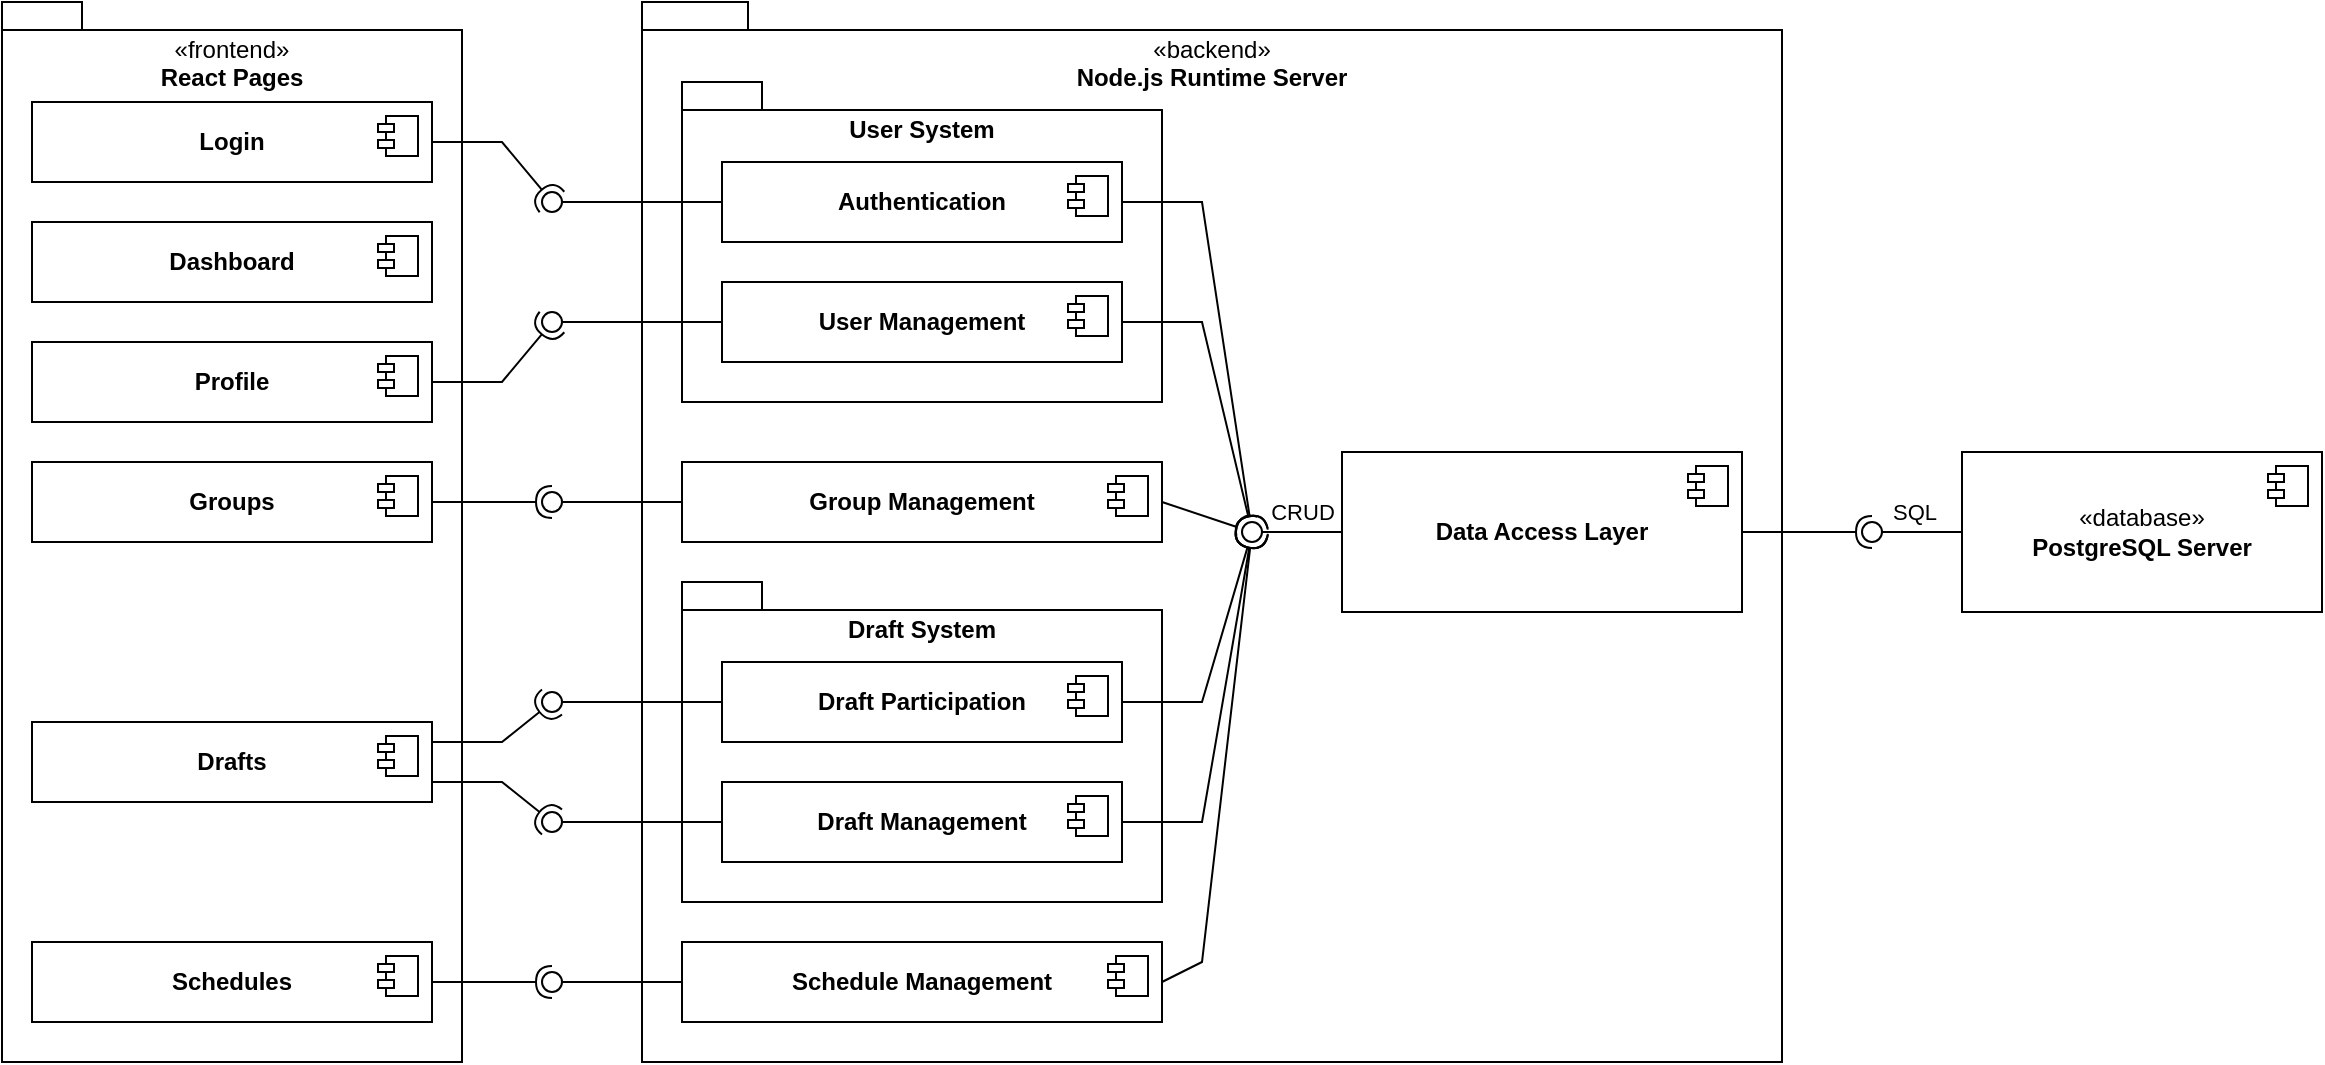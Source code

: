<mxfile version="27.0.9">
  <diagram name="Page-1" id="az0ytfuDng93OCFUPoFe">
    <mxGraphModel dx="2404" dy="914" grid="1" gridSize="10" guides="1" tooltips="1" connect="1" arrows="1" fold="1" page="1" pageScale="1" pageWidth="850" pageHeight="1100" math="0" shadow="0">
      <root>
        <mxCell id="0" />
        <mxCell id="1" parent="0" />
        <mxCell id="xVLZ2TeoEx-2LJkSJOE1-14" value="&lt;div&gt;&lt;span style=&quot;font-weight: 400; background-color: transparent; color: light-dark(rgb(0, 0, 0), rgb(255, 255, 255));&quot;&gt;«&lt;/span&gt;&lt;span style=&quot;font-weight: normal;&quot;&gt;backend&lt;/span&gt;&lt;span style=&quot;font-weight: 400; background-color: transparent; color: light-dark(rgb(0, 0, 0), rgb(255, 255, 255));&quot;&gt;»&lt;/span&gt;&lt;/div&gt;Node.js Runtime Server" style="shape=folder;fontStyle=1;spacingTop=10;tabWidth=40;tabHeight=14;tabPosition=left;html=1;whiteSpace=wrap;labelPosition=center;verticalLabelPosition=middle;align=center;verticalAlign=top;" parent="1" vertex="1">
          <mxGeometry x="110" y="340" width="570" height="530" as="geometry" />
        </mxCell>
        <mxCell id="xVLZ2TeoEx-2LJkSJOE1-86" value="&lt;div&gt;User System&lt;/div&gt;" style="shape=folder;fontStyle=1;spacingTop=10;tabWidth=40;tabHeight=14;tabPosition=left;html=1;whiteSpace=wrap;labelPosition=center;verticalLabelPosition=middle;align=center;verticalAlign=top;" parent="1" vertex="1">
          <mxGeometry x="130" y="380" width="240" height="160" as="geometry" />
        </mxCell>
        <mxCell id="xVLZ2TeoEx-2LJkSJOE1-55" value="&lt;div&gt;Draft System&lt;/div&gt;" style="shape=folder;fontStyle=1;spacingTop=10;tabWidth=40;tabHeight=14;tabPosition=left;html=1;whiteSpace=wrap;labelPosition=center;verticalLabelPosition=middle;align=center;verticalAlign=top;" parent="1" vertex="1">
          <mxGeometry x="130" y="630" width="240" height="160" as="geometry" />
        </mxCell>
        <mxCell id="xVLZ2TeoEx-2LJkSJOE1-4" value="&lt;b&gt;Authentication&lt;/b&gt;" style="html=1;dropTarget=0;whiteSpace=wrap;" parent="1" vertex="1">
          <mxGeometry x="150" y="420" width="200" height="40" as="geometry" />
        </mxCell>
        <mxCell id="xVLZ2TeoEx-2LJkSJOE1-5" value="" style="shape=module;jettyWidth=8;jettyHeight=4;" parent="xVLZ2TeoEx-2LJkSJOE1-4" vertex="1">
          <mxGeometry x="1" width="20" height="20" relative="1" as="geometry">
            <mxPoint x="-27" y="7" as="offset" />
          </mxGeometry>
        </mxCell>
        <mxCell id="xVLZ2TeoEx-2LJkSJOE1-6" value="&lt;b&gt;User Management&lt;/b&gt;" style="html=1;dropTarget=0;whiteSpace=wrap;" parent="1" vertex="1">
          <mxGeometry x="150" y="480" width="200" height="40" as="geometry" />
        </mxCell>
        <mxCell id="xVLZ2TeoEx-2LJkSJOE1-7" value="" style="shape=module;jettyWidth=8;jettyHeight=4;" parent="xVLZ2TeoEx-2LJkSJOE1-6" vertex="1">
          <mxGeometry x="1" width="20" height="20" relative="1" as="geometry">
            <mxPoint x="-27" y="7" as="offset" />
          </mxGeometry>
        </mxCell>
        <mxCell id="xVLZ2TeoEx-2LJkSJOE1-8" value="&lt;b&gt;Group Management&lt;/b&gt;" style="html=1;dropTarget=0;whiteSpace=wrap;" parent="1" vertex="1">
          <mxGeometry x="130" y="570" width="240" height="40" as="geometry" />
        </mxCell>
        <mxCell id="xVLZ2TeoEx-2LJkSJOE1-9" value="" style="shape=module;jettyWidth=8;jettyHeight=4;" parent="xVLZ2TeoEx-2LJkSJOE1-8" vertex="1">
          <mxGeometry x="1" width="20" height="20" relative="1" as="geometry">
            <mxPoint x="-27" y="7" as="offset" />
          </mxGeometry>
        </mxCell>
        <mxCell id="xVLZ2TeoEx-2LJkSJOE1-10" value="&lt;b&gt;Draft Management&lt;/b&gt;" style="html=1;dropTarget=0;whiteSpace=wrap;" parent="1" vertex="1">
          <mxGeometry x="150" y="730" width="200" height="40" as="geometry" />
        </mxCell>
        <mxCell id="xVLZ2TeoEx-2LJkSJOE1-11" value="" style="shape=module;jettyWidth=8;jettyHeight=4;" parent="xVLZ2TeoEx-2LJkSJOE1-10" vertex="1">
          <mxGeometry x="1" width="20" height="20" relative="1" as="geometry">
            <mxPoint x="-27" y="7" as="offset" />
          </mxGeometry>
        </mxCell>
        <mxCell id="xVLZ2TeoEx-2LJkSJOE1-12" value="&lt;b&gt;Schedule Management&lt;/b&gt;" style="html=1;dropTarget=0;whiteSpace=wrap;" parent="1" vertex="1">
          <mxGeometry x="130" y="810" width="240" height="40" as="geometry" />
        </mxCell>
        <mxCell id="xVLZ2TeoEx-2LJkSJOE1-13" value="" style="shape=module;jettyWidth=8;jettyHeight=4;" parent="xVLZ2TeoEx-2LJkSJOE1-12" vertex="1">
          <mxGeometry x="1" width="20" height="20" relative="1" as="geometry">
            <mxPoint x="-27" y="7" as="offset" />
          </mxGeometry>
        </mxCell>
        <mxCell id="xVLZ2TeoEx-2LJkSJOE1-15" value="&lt;b&gt;Data Access Layer&lt;/b&gt;" style="html=1;dropTarget=0;whiteSpace=wrap;" parent="1" vertex="1">
          <mxGeometry x="460" y="565" width="200" height="80" as="geometry" />
        </mxCell>
        <mxCell id="xVLZ2TeoEx-2LJkSJOE1-16" value="" style="shape=module;jettyWidth=8;jettyHeight=4;" parent="xVLZ2TeoEx-2LJkSJOE1-15" vertex="1">
          <mxGeometry x="1" width="20" height="20" relative="1" as="geometry">
            <mxPoint x="-27" y="7" as="offset" />
          </mxGeometry>
        </mxCell>
        <mxCell id="xVLZ2TeoEx-2LJkSJOE1-49" value="&lt;b&gt;Draft Participation&lt;/b&gt;" style="html=1;dropTarget=0;whiteSpace=wrap;" parent="1" vertex="1">
          <mxGeometry x="150" y="670" width="200" height="40" as="geometry" />
        </mxCell>
        <mxCell id="xVLZ2TeoEx-2LJkSJOE1-50" value="" style="shape=module;jettyWidth=8;jettyHeight=4;" parent="xVLZ2TeoEx-2LJkSJOE1-49" vertex="1">
          <mxGeometry x="1" width="20" height="20" relative="1" as="geometry">
            <mxPoint x="-27" y="7" as="offset" />
          </mxGeometry>
        </mxCell>
        <mxCell id="xVLZ2TeoEx-2LJkSJOE1-85" value="" style="ellipse;whiteSpace=wrap;html=1;align=center;aspect=fixed;fillColor=none;strokeColor=none;resizable=0;perimeter=centerPerimeter;rotatable=0;allowArrows=0;points=[];outlineConnect=1;" parent="1" vertex="1">
          <mxGeometry x="195" y="760" width="10" height="10" as="geometry" />
        </mxCell>
        <mxCell id="xVLZ2TeoEx-2LJkSJOE1-87" value="" style="rounded=0;orthogonalLoop=1;jettySize=auto;html=1;endArrow=halfCircle;endFill=0;endSize=6;strokeWidth=1;sketch=0;exitX=1;exitY=0.5;exitDx=0;exitDy=0;entryX=0.433;entryY=0.2;entryDx=0;entryDy=0;entryPerimeter=0;" parent="1" source="xVLZ2TeoEx-2LJkSJOE1-8" target="xVLZ2TeoEx-2LJkSJOE1-89" edge="1">
          <mxGeometry relative="1" as="geometry">
            <mxPoint x="230" y="770" as="sourcePoint" />
            <mxPoint x="400" y="600" as="targetPoint" />
          </mxGeometry>
        </mxCell>
        <mxCell id="xVLZ2TeoEx-2LJkSJOE1-90" value="" style="rounded=0;orthogonalLoop=1;jettySize=auto;html=1;endArrow=halfCircle;endFill=0;endSize=6;strokeWidth=1;sketch=0;exitX=1;exitY=0.5;exitDx=0;exitDy=0;entryX=0.033;entryY=0.4;entryDx=0;entryDy=0;entryPerimeter=0;" parent="1" source="xVLZ2TeoEx-2LJkSJOE1-49" target="xVLZ2TeoEx-2LJkSJOE1-89" edge="1">
          <mxGeometry relative="1" as="geometry">
            <mxPoint x="450" y="740" as="sourcePoint" />
            <mxPoint x="400" y="600" as="targetPoint" />
            <Array as="points">
              <mxPoint x="390" y="690" />
            </Array>
          </mxGeometry>
        </mxCell>
        <mxCell id="xVLZ2TeoEx-2LJkSJOE1-93" value="" style="rounded=0;orthogonalLoop=1;jettySize=auto;html=1;endArrow=halfCircle;endFill=0;endSize=6;strokeWidth=1;sketch=0;exitX=1;exitY=0.5;exitDx=0;exitDy=0;entryX=0.567;entryY=0.267;entryDx=0;entryDy=0;entryPerimeter=0;" parent="1" source="xVLZ2TeoEx-2LJkSJOE1-10" target="xVLZ2TeoEx-2LJkSJOE1-89" edge="1">
          <mxGeometry relative="1" as="geometry">
            <mxPoint x="370" y="760" as="sourcePoint" />
            <mxPoint x="400" y="600" as="targetPoint" />
            <Array as="points">
              <mxPoint x="390" y="750" />
            </Array>
          </mxGeometry>
        </mxCell>
        <mxCell id="xVLZ2TeoEx-2LJkSJOE1-94" value="" style="rounded=0;orthogonalLoop=1;jettySize=auto;html=1;endArrow=halfCircle;endFill=0;endSize=6;strokeWidth=1;sketch=0;exitX=1;exitY=0.5;exitDx=0;exitDy=0;entryX=0.033;entryY=1;entryDx=0;entryDy=0;entryPerimeter=0;" parent="1" source="xVLZ2TeoEx-2LJkSJOE1-12" target="xVLZ2TeoEx-2LJkSJOE1-89" edge="1">
          <mxGeometry relative="1" as="geometry">
            <mxPoint x="400" y="890" as="sourcePoint" />
            <mxPoint x="400" y="600" as="targetPoint" />
            <Array as="points">
              <mxPoint x="390" y="820" />
            </Array>
          </mxGeometry>
        </mxCell>
        <mxCell id="xVLZ2TeoEx-2LJkSJOE1-95" value="" style="rounded=0;orthogonalLoop=1;jettySize=auto;html=1;endArrow=halfCircle;endFill=0;endSize=6;strokeWidth=1;sketch=0;exitX=1;exitY=0.5;exitDx=0;exitDy=0;entryX=0.167;entryY=0.333;entryDx=0;entryDy=0;entryPerimeter=0;" parent="1" source="xVLZ2TeoEx-2LJkSJOE1-6" target="xVLZ2TeoEx-2LJkSJOE1-89" edge="1">
          <mxGeometry relative="1" as="geometry">
            <mxPoint x="400" y="640" as="sourcePoint" />
            <mxPoint x="400" y="600" as="targetPoint" />
            <Array as="points">
              <mxPoint x="390" y="500" />
            </Array>
          </mxGeometry>
        </mxCell>
        <mxCell id="xVLZ2TeoEx-2LJkSJOE1-96" value="" style="rounded=0;orthogonalLoop=1;jettySize=auto;html=1;endArrow=halfCircle;endFill=0;endSize=6;strokeWidth=1;sketch=0;exitX=1;exitY=0.5;exitDx=0;exitDy=0;entryX=0.567;entryY=0.667;entryDx=0;entryDy=0;entryPerimeter=0;" parent="1" source="xVLZ2TeoEx-2LJkSJOE1-4" target="xVLZ2TeoEx-2LJkSJOE1-89" edge="1">
          <mxGeometry relative="1" as="geometry">
            <mxPoint x="430" y="570" as="sourcePoint" />
            <mxPoint x="400" y="600" as="targetPoint" />
            <Array as="points">
              <mxPoint x="390" y="440" />
            </Array>
          </mxGeometry>
        </mxCell>
        <mxCell id="xVLZ2TeoEx-2LJkSJOE1-98" value="&lt;div&gt;&lt;span style=&quot;background-color: transparent; color: light-dark(rgb(0, 0, 0), rgb(255, 255, 255));&quot;&gt;«&lt;/span&gt;database&lt;span style=&quot;background-color: transparent; color: light-dark(rgb(0, 0, 0), rgb(255, 255, 255));&quot;&gt;»&lt;/span&gt;&lt;/div&gt;&lt;b&gt;PostgreSQL Server&lt;/b&gt;" style="html=1;dropTarget=0;whiteSpace=wrap;" parent="1" vertex="1">
          <mxGeometry x="770" y="565" width="180" height="80" as="geometry" />
        </mxCell>
        <mxCell id="xVLZ2TeoEx-2LJkSJOE1-99" value="" style="shape=module;jettyWidth=8;jettyHeight=4;" parent="xVLZ2TeoEx-2LJkSJOE1-98" vertex="1">
          <mxGeometry x="1" width="20" height="20" relative="1" as="geometry">
            <mxPoint x="-27" y="7" as="offset" />
          </mxGeometry>
        </mxCell>
        <mxCell id="xVLZ2TeoEx-2LJkSJOE1-100" value="" style="rounded=0;orthogonalLoop=1;jettySize=auto;html=1;endArrow=halfCircle;endFill=0;endSize=6;strokeWidth=1;sketch=0;exitX=1;exitY=0.5;exitDx=0;exitDy=0;entryX=1.1;entryY=0.667;entryDx=0;entryDy=0;entryPerimeter=0;" parent="1" source="xVLZ2TeoEx-2LJkSJOE1-15" target="xVLZ2TeoEx-2LJkSJOE1-102" edge="1">
          <mxGeometry relative="1" as="geometry">
            <mxPoint x="230" y="765" as="sourcePoint" />
            <mxPoint x="715" y="600" as="targetPoint" />
          </mxGeometry>
        </mxCell>
        <mxCell id="xVLZ2TeoEx-2LJkSJOE1-105" value="&lt;div&gt;&lt;span style=&quot;font-weight: 400; background-color: transparent; color: light-dark(rgb(0, 0, 0), rgb(255, 255, 255));&quot;&gt;«&lt;/span&gt;&lt;span style=&quot;font-weight: normal;&quot;&gt;frontend&lt;/span&gt;&lt;span style=&quot;font-weight: 400; background-color: transparent; color: light-dark(rgb(0, 0, 0), rgb(255, 255, 255));&quot;&gt;»&lt;/span&gt;&lt;/div&gt;&lt;div&gt;React Pages&lt;/div&gt;" style="shape=folder;fontStyle=1;spacingTop=10;tabWidth=40;tabHeight=14;tabPosition=left;html=1;whiteSpace=wrap;labelPosition=center;verticalLabelPosition=middle;align=center;verticalAlign=top;" parent="1" vertex="1">
          <mxGeometry x="-210" y="340" width="230" height="530" as="geometry" />
        </mxCell>
        <mxCell id="xVLZ2TeoEx-2LJkSJOE1-107" value="&lt;b&gt;Login&lt;/b&gt;" style="html=1;dropTarget=0;whiteSpace=wrap;" parent="1" vertex="1">
          <mxGeometry x="-195" y="390" width="200" height="40" as="geometry" />
        </mxCell>
        <mxCell id="xVLZ2TeoEx-2LJkSJOE1-108" value="" style="shape=module;jettyWidth=8;jettyHeight=4;" parent="xVLZ2TeoEx-2LJkSJOE1-107" vertex="1">
          <mxGeometry x="1" width="20" height="20" relative="1" as="geometry">
            <mxPoint x="-27" y="7" as="offset" />
          </mxGeometry>
        </mxCell>
        <mxCell id="xVLZ2TeoEx-2LJkSJOE1-109" value="&lt;b&gt;Profile&lt;/b&gt;" style="html=1;dropTarget=0;whiteSpace=wrap;" parent="1" vertex="1">
          <mxGeometry x="-195" y="510" width="200" height="40" as="geometry" />
        </mxCell>
        <mxCell id="xVLZ2TeoEx-2LJkSJOE1-110" value="" style="shape=module;jettyWidth=8;jettyHeight=4;" parent="xVLZ2TeoEx-2LJkSJOE1-109" vertex="1">
          <mxGeometry x="1" width="20" height="20" relative="1" as="geometry">
            <mxPoint x="-27" y="7" as="offset" />
          </mxGeometry>
        </mxCell>
        <mxCell id="xVLZ2TeoEx-2LJkSJOE1-111" value="&lt;b&gt;Groups&lt;/b&gt;" style="html=1;dropTarget=0;whiteSpace=wrap;" parent="1" vertex="1">
          <mxGeometry x="-195" y="570" width="200" height="40" as="geometry" />
        </mxCell>
        <mxCell id="xVLZ2TeoEx-2LJkSJOE1-112" value="" style="shape=module;jettyWidth=8;jettyHeight=4;" parent="xVLZ2TeoEx-2LJkSJOE1-111" vertex="1">
          <mxGeometry x="1" width="20" height="20" relative="1" as="geometry">
            <mxPoint x="-27" y="7" as="offset" />
          </mxGeometry>
        </mxCell>
        <mxCell id="xVLZ2TeoEx-2LJkSJOE1-113" value="&lt;b&gt;Drafts&lt;/b&gt;" style="html=1;dropTarget=0;whiteSpace=wrap;" parent="1" vertex="1">
          <mxGeometry x="-195" y="700" width="200" height="40" as="geometry" />
        </mxCell>
        <mxCell id="xVLZ2TeoEx-2LJkSJOE1-114" value="" style="shape=module;jettyWidth=8;jettyHeight=4;" parent="xVLZ2TeoEx-2LJkSJOE1-113" vertex="1">
          <mxGeometry x="1" width="20" height="20" relative="1" as="geometry">
            <mxPoint x="-27" y="7" as="offset" />
          </mxGeometry>
        </mxCell>
        <mxCell id="xVLZ2TeoEx-2LJkSJOE1-115" value="&lt;b&gt;Schedules&lt;/b&gt;" style="html=1;dropTarget=0;whiteSpace=wrap;" parent="1" vertex="1">
          <mxGeometry x="-195" y="810" width="200" height="40" as="geometry" />
        </mxCell>
        <mxCell id="xVLZ2TeoEx-2LJkSJOE1-116" value="" style="shape=module;jettyWidth=8;jettyHeight=4;" parent="xVLZ2TeoEx-2LJkSJOE1-115" vertex="1">
          <mxGeometry x="1" width="20" height="20" relative="1" as="geometry">
            <mxPoint x="-27" y="7" as="offset" />
          </mxGeometry>
        </mxCell>
        <mxCell id="xVLZ2TeoEx-2LJkSJOE1-124" value="" style="ellipse;whiteSpace=wrap;html=1;align=center;aspect=fixed;fillColor=none;strokeColor=none;resizable=0;perimeter=centerPerimeter;rotatable=0;allowArrows=0;points=[];outlineConnect=1;" parent="1" vertex="1">
          <mxGeometry x="60" y="435" width="10" height="10" as="geometry" />
        </mxCell>
        <mxCell id="xVLZ2TeoEx-2LJkSJOE1-138" value="&lt;b&gt;Dashboard&lt;/b&gt;" style="html=1;dropTarget=0;whiteSpace=wrap;" parent="1" vertex="1">
          <mxGeometry x="-195" y="450" width="200" height="40" as="geometry" />
        </mxCell>
        <mxCell id="xVLZ2TeoEx-2LJkSJOE1-139" value="" style="shape=module;jettyWidth=8;jettyHeight=4;" parent="xVLZ2TeoEx-2LJkSJOE1-138" vertex="1">
          <mxGeometry x="1" width="20" height="20" relative="1" as="geometry">
            <mxPoint x="-27" y="7" as="offset" />
          </mxGeometry>
        </mxCell>
        <mxCell id="xVLZ2TeoEx-2LJkSJOE1-159" value="" style="rounded=0;orthogonalLoop=1;jettySize=auto;html=1;endArrow=oval;endFill=0;sketch=0;sourcePerimeterSpacing=0;targetPerimeterSpacing=0;endSize=10;exitX=0;exitY=0.5;exitDx=0;exitDy=0;" parent="1" source="xVLZ2TeoEx-2LJkSJOE1-15" target="xVLZ2TeoEx-2LJkSJOE1-89" edge="1">
          <mxGeometry relative="1" as="geometry">
            <mxPoint x="420" y="600" as="sourcePoint" />
            <mxPoint x="400" y="600" as="targetPoint" />
          </mxGeometry>
        </mxCell>
        <mxCell id="xVLZ2TeoEx-2LJkSJOE1-160" value="CRUD" style="edgeLabel;html=1;align=center;verticalAlign=middle;resizable=0;points=[];" parent="xVLZ2TeoEx-2LJkSJOE1-159" vertex="1" connectable="0">
          <mxGeometry x="-0.2" y="-1" relative="1" as="geometry">
            <mxPoint x="-2" y="-9" as="offset" />
          </mxGeometry>
        </mxCell>
        <mxCell id="xVLZ2TeoEx-2LJkSJOE1-89" value="" style="ellipse;whiteSpace=wrap;html=1;align=center;aspect=fixed;fillColor=none;strokeColor=none;resizable=0;perimeter=centerPerimeter;rotatable=0;allowArrows=0;points=[];outlineConnect=1;" parent="1" vertex="1">
          <mxGeometry x="410" y="600" width="10" height="10" as="geometry" />
        </mxCell>
        <mxCell id="xVLZ2TeoEx-2LJkSJOE1-166" value="" style="rounded=0;orthogonalLoop=1;jettySize=auto;html=1;endArrow=halfCircle;endFill=0;endSize=6;strokeWidth=1;sketch=0;exitX=1;exitY=0.5;exitDx=0;exitDy=0;" parent="1" source="xVLZ2TeoEx-2LJkSJOE1-107" target="xVLZ2TeoEx-2LJkSJOE1-168" edge="1">
          <mxGeometry relative="1" as="geometry">
            <mxPoint x="110" y="585" as="sourcePoint" />
            <Array as="points">
              <mxPoint x="40" y="410" />
            </Array>
          </mxGeometry>
        </mxCell>
        <mxCell id="xVLZ2TeoEx-2LJkSJOE1-167" value="" style="rounded=0;orthogonalLoop=1;jettySize=auto;html=1;endArrow=oval;endFill=0;sketch=0;sourcePerimeterSpacing=0;targetPerimeterSpacing=0;endSize=10;exitX=0;exitY=0.5;exitDx=0;exitDy=0;entryX=0.726;entryY=0.597;entryDx=0;entryDy=0;entryPerimeter=0;" parent="1" source="xVLZ2TeoEx-2LJkSJOE1-168" target="xVLZ2TeoEx-2LJkSJOE1-124" edge="1">
          <mxGeometry relative="1" as="geometry">
            <mxPoint x="70" y="585" as="sourcePoint" />
          </mxGeometry>
        </mxCell>
        <mxCell id="xVLZ2TeoEx-2LJkSJOE1-169" value="" style="rounded=0;orthogonalLoop=1;jettySize=auto;html=1;endArrow=oval;endFill=0;sketch=0;sourcePerimeterSpacing=0;targetPerimeterSpacing=0;endSize=10;exitX=0;exitY=0.5;exitDx=0;exitDy=0;entryX=0.726;entryY=0.597;entryDx=0;entryDy=0;entryPerimeter=0;" parent="1" source="xVLZ2TeoEx-2LJkSJOE1-4" target="xVLZ2TeoEx-2LJkSJOE1-168" edge="1">
          <mxGeometry relative="1" as="geometry">
            <mxPoint x="140" y="440" as="sourcePoint" />
            <mxPoint x="65" y="440" as="targetPoint" />
          </mxGeometry>
        </mxCell>
        <mxCell id="xVLZ2TeoEx-2LJkSJOE1-168" value="" style="ellipse;whiteSpace=wrap;html=1;align=center;aspect=fixed;fillColor=none;strokeColor=none;resizable=0;perimeter=centerPerimeter;rotatable=0;allowArrows=0;points=[];outlineConnect=1;" parent="1" vertex="1">
          <mxGeometry x="60" y="435" width="10" height="10" as="geometry" />
        </mxCell>
        <mxCell id="xVLZ2TeoEx-2LJkSJOE1-170" value="" style="rounded=0;orthogonalLoop=1;jettySize=auto;html=1;endArrow=halfCircle;endFill=0;endSize=6;strokeWidth=1;sketch=0;exitX=1;exitY=0.5;exitDx=0;exitDy=0;" parent="1" source="xVLZ2TeoEx-2LJkSJOE1-109" target="xVLZ2TeoEx-2LJkSJOE1-172" edge="1">
          <mxGeometry relative="1" as="geometry">
            <mxPoint x="110" y="585" as="sourcePoint" />
            <Array as="points">
              <mxPoint x="40" y="530" />
            </Array>
          </mxGeometry>
        </mxCell>
        <mxCell id="xVLZ2TeoEx-2LJkSJOE1-171" value="" style="rounded=0;orthogonalLoop=1;jettySize=auto;html=1;endArrow=oval;endFill=0;sketch=0;sourcePerimeterSpacing=0;targetPerimeterSpacing=0;endSize=10;exitX=0;exitY=0.5;exitDx=0;exitDy=0;" parent="1" source="xVLZ2TeoEx-2LJkSJOE1-6" target="xVLZ2TeoEx-2LJkSJOE1-172" edge="1">
          <mxGeometry relative="1" as="geometry">
            <mxPoint x="70" y="585" as="sourcePoint" />
          </mxGeometry>
        </mxCell>
        <mxCell id="xVLZ2TeoEx-2LJkSJOE1-172" value="" style="ellipse;whiteSpace=wrap;html=1;align=center;aspect=fixed;fillColor=none;strokeColor=none;resizable=0;perimeter=centerPerimeter;rotatable=0;allowArrows=0;points=[];outlineConnect=1;" parent="1" vertex="1">
          <mxGeometry x="60" y="495" width="10" height="10" as="geometry" />
        </mxCell>
        <mxCell id="xVLZ2TeoEx-2LJkSJOE1-176" value="" style="rounded=0;orthogonalLoop=1;jettySize=auto;html=1;endArrow=halfCircle;endFill=0;endSize=6;strokeWidth=1;sketch=0;exitX=1;exitY=0.5;exitDx=0;exitDy=0;" parent="1" source="xVLZ2TeoEx-2LJkSJOE1-111" target="xVLZ2TeoEx-2LJkSJOE1-178" edge="1">
          <mxGeometry relative="1" as="geometry">
            <mxPoint x="110" y="645" as="sourcePoint" />
          </mxGeometry>
        </mxCell>
        <mxCell id="xVLZ2TeoEx-2LJkSJOE1-177" value="" style="rounded=0;orthogonalLoop=1;jettySize=auto;html=1;endArrow=oval;endFill=0;sketch=0;sourcePerimeterSpacing=0;targetPerimeterSpacing=0;endSize=10;exitX=0;exitY=0.5;exitDx=0;exitDy=0;entryX=0.36;entryY=0.5;entryDx=0;entryDy=0;entryPerimeter=0;" parent="1" source="xVLZ2TeoEx-2LJkSJOE1-8" target="xVLZ2TeoEx-2LJkSJOE1-178" edge="1">
          <mxGeometry relative="1" as="geometry">
            <mxPoint x="70" y="645" as="sourcePoint" />
            <mxPoint x="70" y="590" as="targetPoint" />
          </mxGeometry>
        </mxCell>
        <mxCell id="xVLZ2TeoEx-2LJkSJOE1-178" value="" style="ellipse;whiteSpace=wrap;html=1;align=center;aspect=fixed;fillColor=none;strokeColor=none;resizable=0;perimeter=centerPerimeter;rotatable=0;allowArrows=0;points=[];outlineConnect=1;" parent="1" vertex="1">
          <mxGeometry x="60" y="585" width="10" height="10" as="geometry" />
        </mxCell>
        <mxCell id="xVLZ2TeoEx-2LJkSJOE1-179" value="" style="rounded=0;orthogonalLoop=1;jettySize=auto;html=1;endArrow=halfCircle;endFill=0;endSize=6;strokeWidth=1;sketch=0;exitX=1;exitY=0.25;exitDx=0;exitDy=0;entryX=0.314;entryY=0.146;entryDx=0;entryDy=0;entryPerimeter=0;" parent="1" source="xVLZ2TeoEx-2LJkSJOE1-113" target="xVLZ2TeoEx-2LJkSJOE1-181" edge="1">
          <mxGeometry relative="1" as="geometry">
            <mxPoint x="100" y="655" as="sourcePoint" />
            <mxPoint x="60" y="640" as="targetPoint" />
            <Array as="points">
              <mxPoint x="40" y="710" />
            </Array>
          </mxGeometry>
        </mxCell>
        <mxCell id="xVLZ2TeoEx-2LJkSJOE1-180" value="" style="rounded=0;orthogonalLoop=1;jettySize=auto;html=1;endArrow=oval;endFill=0;sketch=0;sourcePerimeterSpacing=0;targetPerimeterSpacing=0;endSize=10;exitX=0;exitY=0.5;exitDx=0;exitDy=0;entryX=0.68;entryY=0.877;entryDx=0;entryDy=0;entryPerimeter=0;" parent="1" source="xVLZ2TeoEx-2LJkSJOE1-49" target="xVLZ2TeoEx-2LJkSJOE1-181" edge="1">
          <mxGeometry relative="1" as="geometry">
            <mxPoint x="130" y="700" as="sourcePoint" />
            <mxPoint x="60" y="700" as="targetPoint" />
          </mxGeometry>
        </mxCell>
        <mxCell id="xVLZ2TeoEx-2LJkSJOE1-181" value="" style="ellipse;whiteSpace=wrap;html=1;align=center;aspect=fixed;fillColor=none;strokeColor=none;resizable=0;perimeter=centerPerimeter;rotatable=0;allowArrows=0;points=[];outlineConnect=1;" parent="1" vertex="1">
          <mxGeometry x="60" y="685" width="10" height="10" as="geometry" />
        </mxCell>
        <mxCell id="xVLZ2TeoEx-2LJkSJOE1-182" value="" style="rounded=0;orthogonalLoop=1;jettySize=auto;html=1;endArrow=halfCircle;endFill=0;endSize=6;strokeWidth=1;sketch=0;exitX=1;exitY=0.75;exitDx=0;exitDy=0;entryX=0.314;entryY=0.089;entryDx=0;entryDy=0;entryPerimeter=0;" parent="1" source="xVLZ2TeoEx-2LJkSJOE1-113" target="xVLZ2TeoEx-2LJkSJOE1-184" edge="1">
          <mxGeometry relative="1" as="geometry">
            <mxPoint x="100" y="725" as="sourcePoint" />
            <mxPoint x="70" y="770" as="targetPoint" />
            <Array as="points">
              <mxPoint x="40" y="730" />
            </Array>
          </mxGeometry>
        </mxCell>
        <mxCell id="xVLZ2TeoEx-2LJkSJOE1-183" value="" style="rounded=0;orthogonalLoop=1;jettySize=auto;html=1;endArrow=oval;endFill=0;sketch=0;sourcePerimeterSpacing=0;targetPerimeterSpacing=0;endSize=10;entryX=-0.189;entryY=0.729;entryDx=0;entryDy=0;entryPerimeter=0;exitX=0;exitY=0.5;exitDx=0;exitDy=0;" parent="1" source="xVLZ2TeoEx-2LJkSJOE1-10" target="xVLZ2TeoEx-2LJkSJOE1-184" edge="1">
          <mxGeometry relative="1" as="geometry">
            <mxPoint x="60" y="725" as="sourcePoint" />
            <mxPoint x="40" y="750" as="targetPoint" />
          </mxGeometry>
        </mxCell>
        <mxCell id="xVLZ2TeoEx-2LJkSJOE1-184" value="" style="ellipse;whiteSpace=wrap;html=1;align=center;aspect=fixed;fillColor=none;strokeColor=none;resizable=0;perimeter=centerPerimeter;rotatable=0;allowArrows=0;points=[];outlineConnect=1;" parent="1" vertex="1">
          <mxGeometry x="60" y="745" width="10" height="10" as="geometry" />
        </mxCell>
        <mxCell id="xVLZ2TeoEx-2LJkSJOE1-185" value="" style="rounded=0;orthogonalLoop=1;jettySize=auto;html=1;endArrow=halfCircle;endFill=0;endSize=6;strokeWidth=1;sketch=0;exitX=1;exitY=0.5;exitDx=0;exitDy=0;" parent="1" source="xVLZ2TeoEx-2LJkSJOE1-115" target="xVLZ2TeoEx-2LJkSJOE1-187" edge="1">
          <mxGeometry relative="1" as="geometry">
            <mxPoint x="110" y="645" as="sourcePoint" />
          </mxGeometry>
        </mxCell>
        <mxCell id="xVLZ2TeoEx-2LJkSJOE1-186" value="" style="rounded=0;orthogonalLoop=1;jettySize=auto;html=1;endArrow=oval;endFill=0;sketch=0;sourcePerimeterSpacing=0;targetPerimeterSpacing=0;endSize=10;exitX=0;exitY=0.5;exitDx=0;exitDy=0;entryX=0.771;entryY=0.951;entryDx=0;entryDy=0;entryPerimeter=0;" parent="1" source="xVLZ2TeoEx-2LJkSJOE1-12" target="xVLZ2TeoEx-2LJkSJOE1-187" edge="1">
          <mxGeometry relative="1" as="geometry">
            <mxPoint x="70" y="645" as="sourcePoint" />
            <mxPoint x="70" y="850" as="targetPoint" />
          </mxGeometry>
        </mxCell>
        <mxCell id="xVLZ2TeoEx-2LJkSJOE1-187" value="" style="ellipse;whiteSpace=wrap;html=1;align=center;aspect=fixed;fillColor=none;strokeColor=none;resizable=0;perimeter=centerPerimeter;rotatable=0;allowArrows=0;points=[];outlineConnect=1;" parent="1" vertex="1">
          <mxGeometry x="60" y="825" width="10" height="10" as="geometry" />
        </mxCell>
        <mxCell id="xVLZ2TeoEx-2LJkSJOE1-188" value="" style="rounded=0;orthogonalLoop=1;jettySize=auto;html=1;endArrow=oval;endFill=0;sketch=0;sourcePerimeterSpacing=0;targetPerimeterSpacing=0;endSize=10;exitX=0;exitY=0.5;exitDx=0;exitDy=0;" parent="1" source="xVLZ2TeoEx-2LJkSJOE1-98" target="xVLZ2TeoEx-2LJkSJOE1-102" edge="1">
          <mxGeometry relative="1" as="geometry">
            <mxPoint x="760" y="600" as="sourcePoint" />
            <mxPoint x="715" y="600" as="targetPoint" />
          </mxGeometry>
        </mxCell>
        <mxCell id="xVLZ2TeoEx-2LJkSJOE1-189" value="SQL" style="edgeLabel;html=1;align=center;verticalAlign=middle;resizable=0;points=[];" parent="xVLZ2TeoEx-2LJkSJOE1-188" vertex="1" connectable="0">
          <mxGeometry x="-0.4" y="1" relative="1" as="geometry">
            <mxPoint x="-11" y="-11" as="offset" />
          </mxGeometry>
        </mxCell>
        <mxCell id="xVLZ2TeoEx-2LJkSJOE1-102" value="" style="ellipse;whiteSpace=wrap;html=1;align=center;aspect=fixed;fillColor=none;strokeColor=none;resizable=0;perimeter=centerPerimeter;rotatable=0;allowArrows=0;points=[];outlineConnect=1;" parent="1" vertex="1">
          <mxGeometry x="720" y="600" width="10" height="10" as="geometry" />
        </mxCell>
      </root>
    </mxGraphModel>
  </diagram>
</mxfile>
